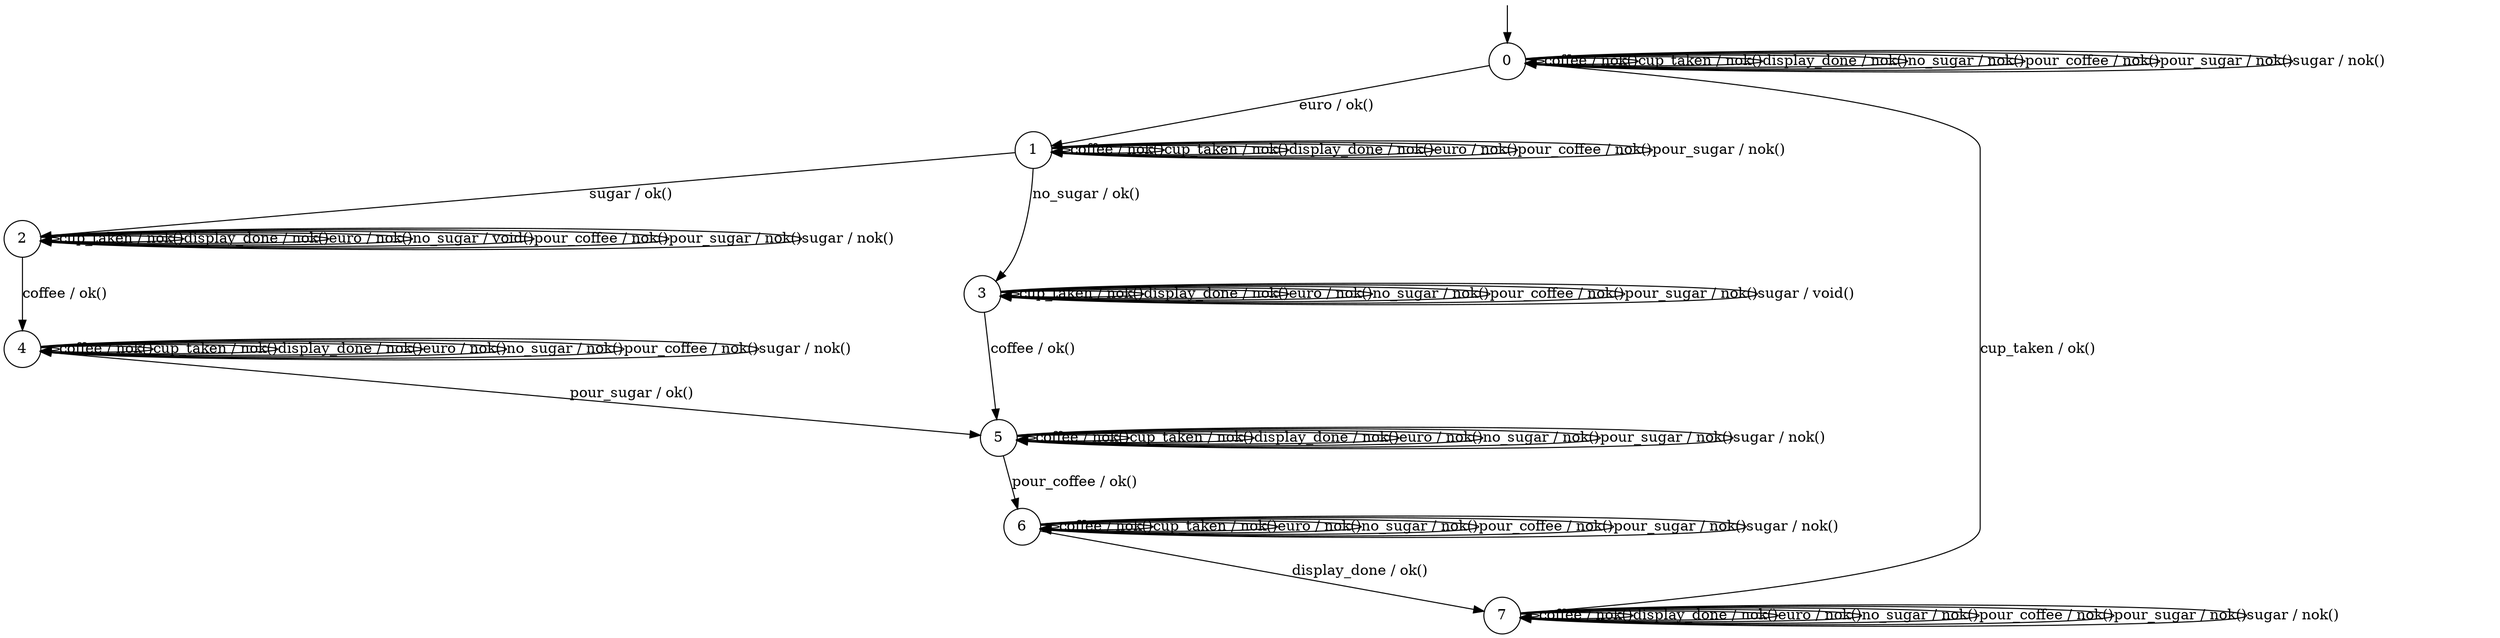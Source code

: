 digraph g {

	s0 [shape="circle" label="0"];
	s1 [shape="circle" label="1"];
	s2 [shape="circle" label="2"];
	s3 [shape="circle" label="3"];
	s4 [shape="circle" label="4"];
	s5 [shape="circle" label="5"];
	s6 [shape="circle" label="6"];
	s7 [shape="circle" label="7"];
	s0 -> s0 [label="coffee / nok()"];
	s0 -> s0 [label="cup_taken / nok()"];
	s0 -> s0 [label="display_done / nok()"];
	s0 -> s1 [label="euro / ok()"];
	s0 -> s0 [label="no_sugar / nok()"];
	s0 -> s0 [label="pour_coffee / nok()"];
	s0 -> s0 [label="pour_sugar / nok()"];
	s0 -> s0 [label="sugar / nok()"];
	s1 -> s1 [label="coffee / nok()"];
	s1 -> s1 [label="cup_taken / nok()"];
	s1 -> s1 [label="display_done / nok()"];
	s1 -> s1 [label="euro / nok()"];
	s1 -> s3 [label="no_sugar / ok()"];
	s1 -> s1 [label="pour_coffee / nok()"];
	s1 -> s1 [label="pour_sugar / nok()"];
	s1 -> s2 [label="sugar / ok()"];
	s2 -> s4 [label="coffee / ok()"];
	s2 -> s2 [label="cup_taken / nok()"];
	s2 -> s2 [label="display_done / nok()"];
	s2 -> s2 [label="euro / nok()"];
	s2 -> s2 [label="no_sugar / void()"];
	s2 -> s2 [label="pour_coffee / nok()"];
	s2 -> s2 [label="pour_sugar / nok()"];
	s2 -> s2 [label="sugar / nok()"];
	s3 -> s5 [label="coffee / ok()"];
	s3 -> s3 [label="cup_taken / nok()"];
	s3 -> s3 [label="display_done / nok()"];
	s3 -> s3 [label="euro / nok()"];
	s3 -> s3 [label="no_sugar / nok()"];
	s3 -> s3 [label="pour_coffee / nok()"];
	s3 -> s3 [label="pour_sugar / nok()"];
	s3 -> s3 [label="sugar / void()"];
	s4 -> s4 [label="coffee / nok()"];
	s4 -> s4 [label="cup_taken / nok()"];
	s4 -> s4 [label="display_done / nok()"];
	s4 -> s4 [label="euro / nok()"];
	s4 -> s4 [label="no_sugar / nok()"];
	s4 -> s4 [label="pour_coffee / nok()"];
	s4 -> s5 [label="pour_sugar / ok()"];
	s4 -> s4 [label="sugar / nok()"];
	s5 -> s5 [label="coffee / nok()"];
	s5 -> s5 [label="cup_taken / nok()"];
	s5 -> s5 [label="display_done / nok()"];
	s5 -> s5 [label="euro / nok()"];
	s5 -> s5 [label="no_sugar / nok()"];
	s5 -> s6 [label="pour_coffee / ok()"];
	s5 -> s5 [label="pour_sugar / nok()"];
	s5 -> s5 [label="sugar / nok()"];
	s6 -> s6 [label="coffee / nok()"];
	s6 -> s6 [label="cup_taken / nok()"];
	s6 -> s7 [label="display_done / ok()"];
	s6 -> s6 [label="euro / nok()"];
	s6 -> s6 [label="no_sugar / nok()"];
	s6 -> s6 [label="pour_coffee / nok()"];
	s6 -> s6 [label="pour_sugar / nok()"];
	s6 -> s6 [label="sugar / nok()"];
	s7 -> s7 [label="coffee / nok()"];
	s7 -> s0 [label="cup_taken / ok()"];
	s7 -> s7 [label="display_done / nok()"];
	s7 -> s7 [label="euro / nok()"];
	s7 -> s7 [label="no_sugar / nok()"];
	s7 -> s7 [label="pour_coffee / nok()"];
	s7 -> s7 [label="pour_sugar / nok()"];
	s7 -> s7 [label="sugar / nok()"];

__start0 [label="" shape="none" width="0" height="0"];
__start0 -> s0;

}
